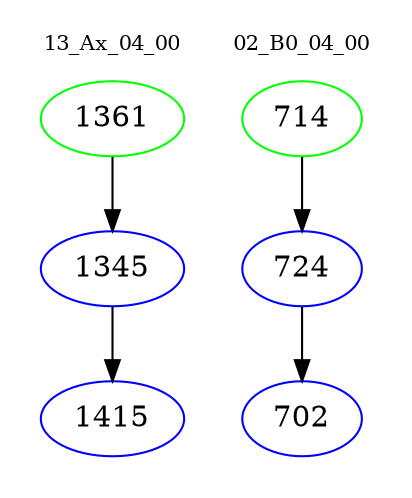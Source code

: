 digraph{
subgraph cluster_0 {
color = white
label = "13_Ax_04_00";
fontsize=10;
T0_1361 [label="1361", color="green"]
T0_1361 -> T0_1345 [color="black"]
T0_1345 [label="1345", color="blue"]
T0_1345 -> T0_1415 [color="black"]
T0_1415 [label="1415", color="blue"]
}
subgraph cluster_1 {
color = white
label = "02_B0_04_00";
fontsize=10;
T1_714 [label="714", color="green"]
T1_714 -> T1_724 [color="black"]
T1_724 [label="724", color="blue"]
T1_724 -> T1_702 [color="black"]
T1_702 [label="702", color="blue"]
}
}
